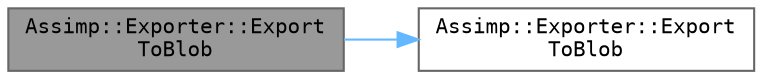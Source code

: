 digraph "Assimp::Exporter::ExportToBlob"
{
 // LATEX_PDF_SIZE
  bgcolor="transparent";
  edge [fontname=Terminal,fontsize=10,labelfontname=Helvetica,labelfontsize=10];
  node [fontname=Terminal,fontsize=10,shape=box,height=0.2,width=0.4];
  rankdir="LR";
  Node1 [label="Assimp::Exporter::Export\lToBlob",height=0.2,width=0.4,color="gray40", fillcolor="grey60", style="filled", fontcolor="black",tooltip=" "];
  Node1 -> Node2 [color="steelblue1",style="solid"];
  Node2 [label="Assimp::Exporter::Export\lToBlob",height=0.2,width=0.4,color="grey40", fillcolor="white", style="filled",URL="$class_assimp_1_1_exporter.html#a7277886036ad226658c10365ba37df18",tooltip=" "];
}
